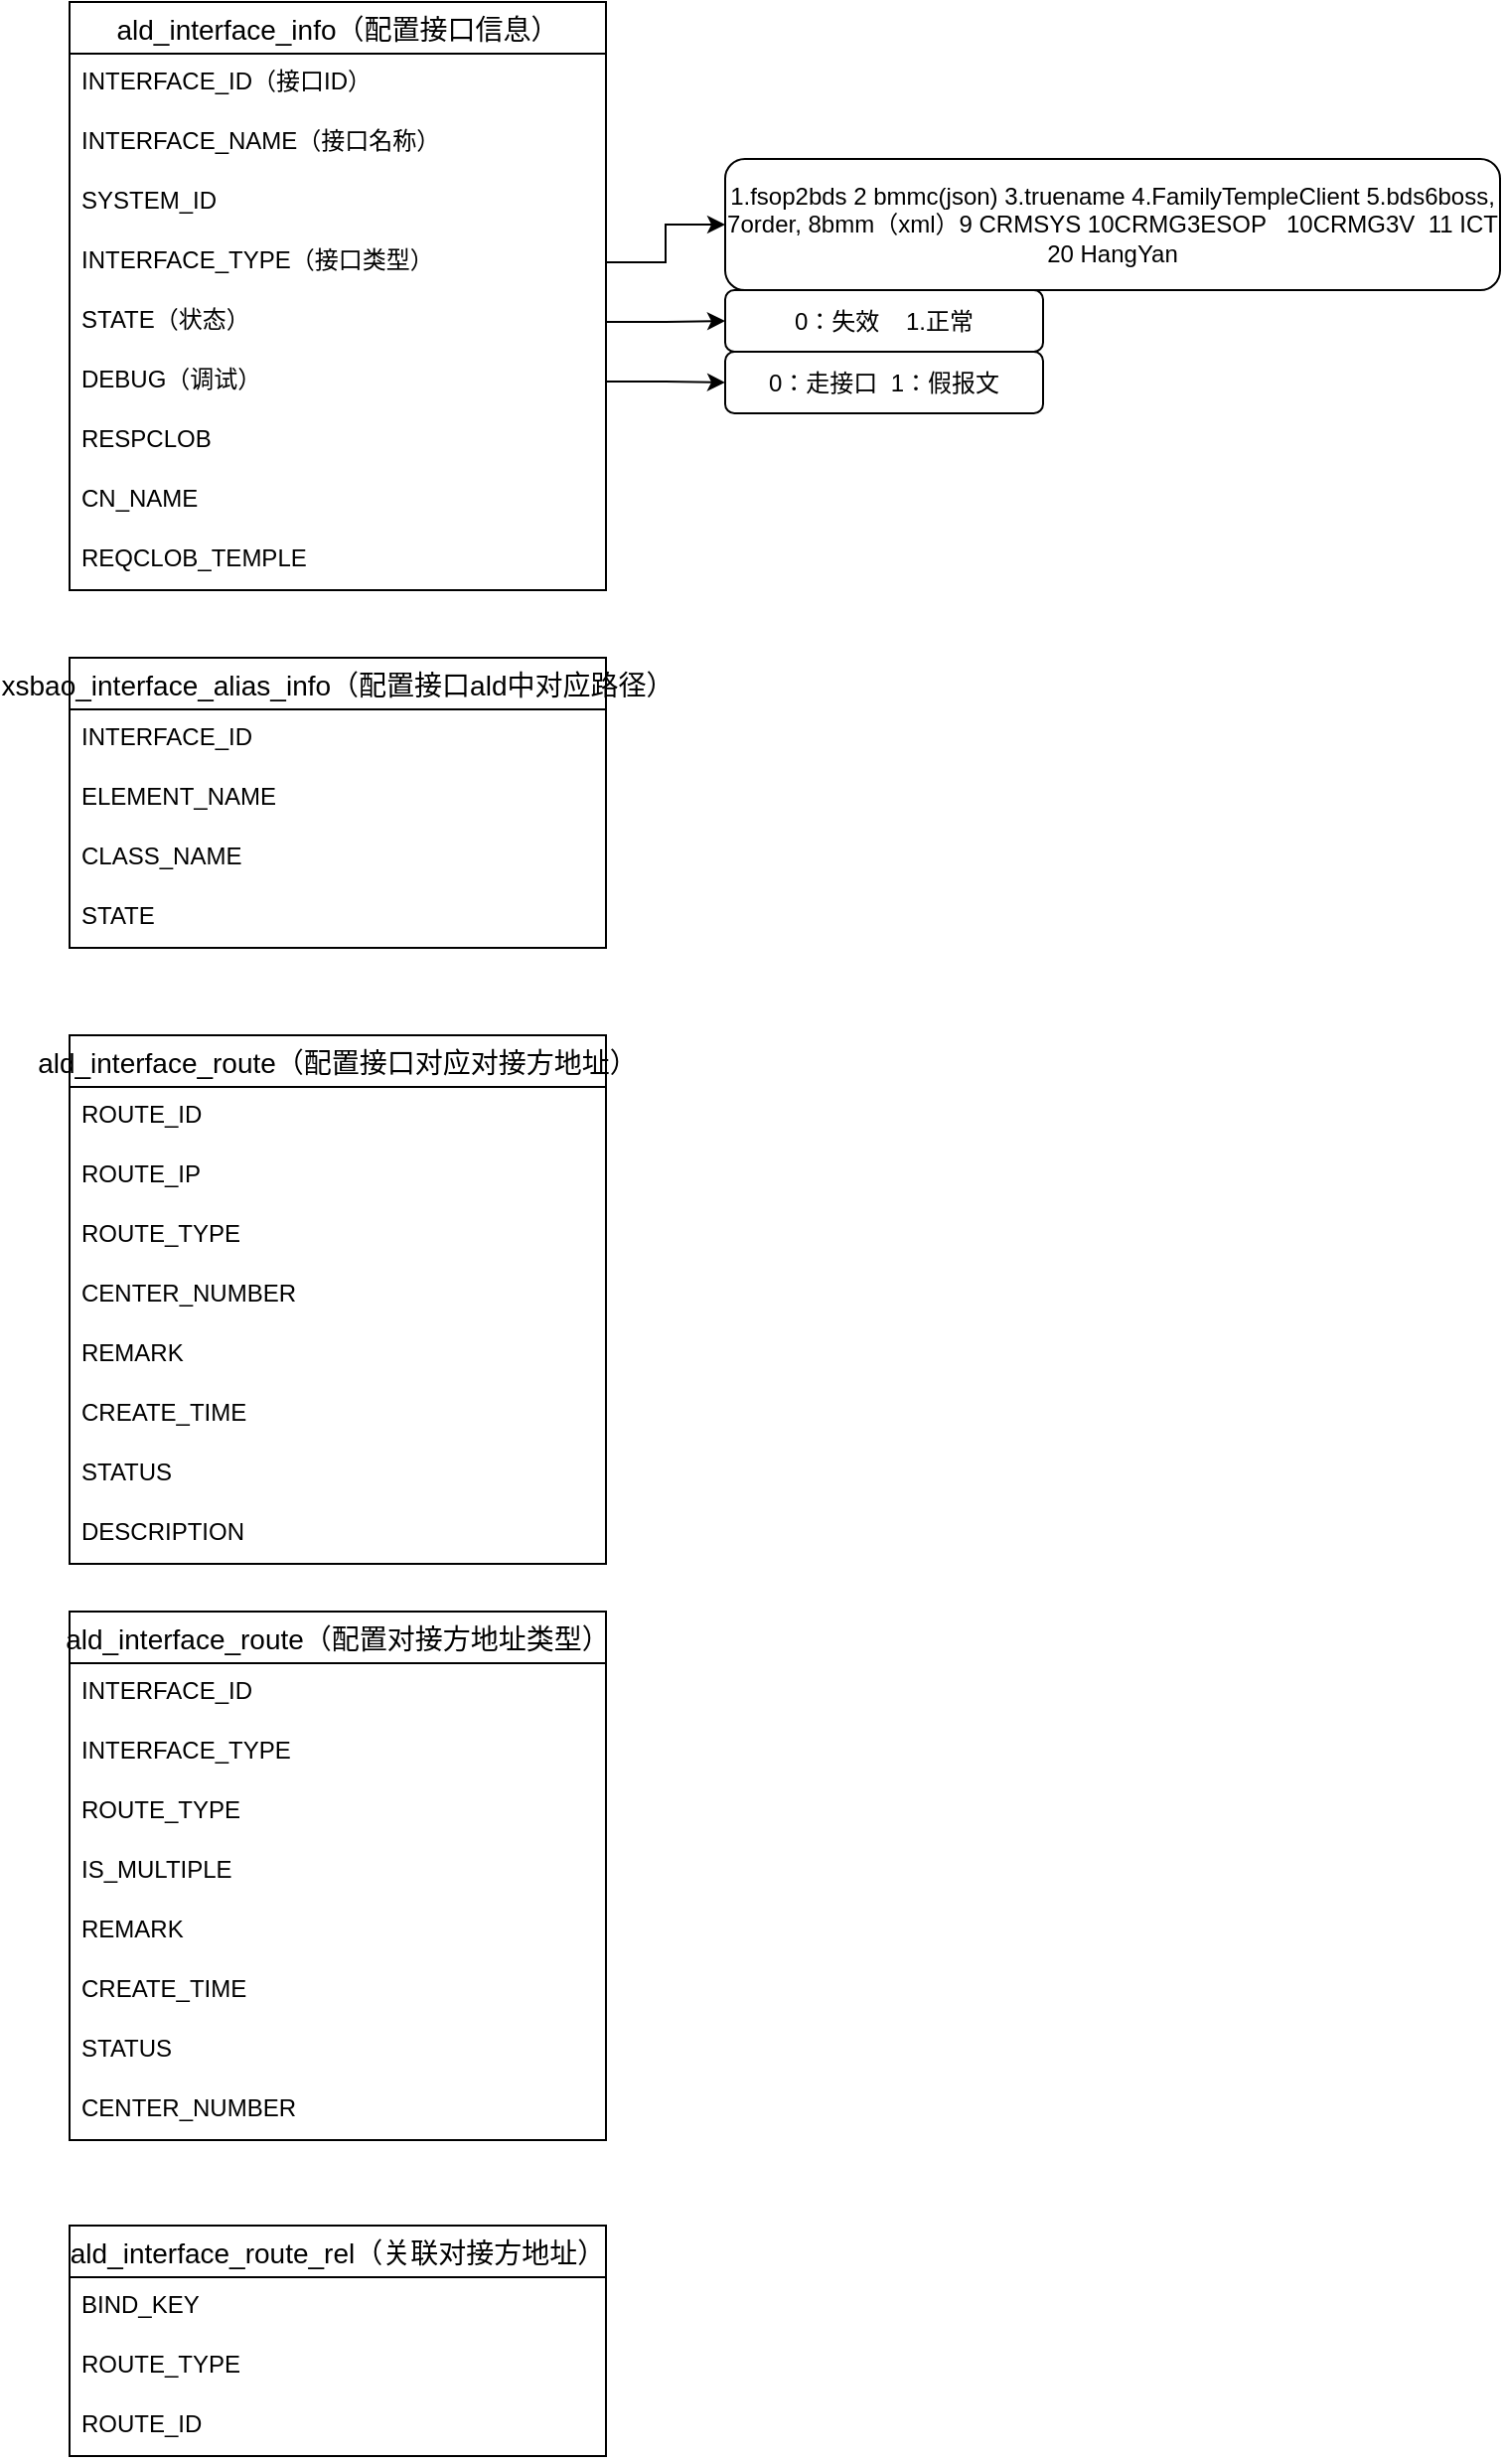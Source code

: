 <mxfile version="16.6.5" type="github">
  <diagram id="VT9u9edFvtR7_qxlZmXA" name="第 1 页">
    <mxGraphModel dx="868" dy="468" grid="1" gridSize="10" guides="1" tooltips="1" connect="1" arrows="1" fold="1" page="1" pageScale="1" pageWidth="827" pageHeight="1169" math="0" shadow="0">
      <root>
        <mxCell id="0" />
        <mxCell id="1" parent="0" />
        <mxCell id="A01Ce_cHvZfdbfx237B9-5" value="ald_interface_info（配置接口信息）" style="swimlane;fontStyle=0;childLayout=stackLayout;horizontal=1;startSize=26;horizontalStack=0;resizeParent=1;resizeParentMax=0;resizeLast=0;collapsible=1;marginBottom=0;align=center;fontSize=14;" vertex="1" parent="1">
          <mxGeometry x="120" y="50" width="270" height="296" as="geometry">
            <mxRectangle x="190" y="50" width="140" height="26" as="alternateBounds" />
          </mxGeometry>
        </mxCell>
        <mxCell id="A01Ce_cHvZfdbfx237B9-6" value="INTERFACE_ID（接口ID）" style="text;strokeColor=none;fillColor=none;spacingLeft=4;spacingRight=4;overflow=hidden;rotatable=0;points=[[0,0.5],[1,0.5]];portConstraint=eastwest;fontSize=12;" vertex="1" parent="A01Ce_cHvZfdbfx237B9-5">
          <mxGeometry y="26" width="270" height="30" as="geometry" />
        </mxCell>
        <mxCell id="A01Ce_cHvZfdbfx237B9-7" value="INTERFACE_NAME（接口名称）" style="text;strokeColor=none;fillColor=none;spacingLeft=4;spacingRight=4;overflow=hidden;rotatable=0;points=[[0,0.5],[1,0.5]];portConstraint=eastwest;fontSize=12;" vertex="1" parent="A01Ce_cHvZfdbfx237B9-5">
          <mxGeometry y="56" width="270" height="30" as="geometry" />
        </mxCell>
        <mxCell id="A01Ce_cHvZfdbfx237B9-8" value="SYSTEM_ID" style="text;strokeColor=none;fillColor=none;spacingLeft=4;spacingRight=4;overflow=hidden;rotatable=0;points=[[0,0.5],[1,0.5]];portConstraint=eastwest;fontSize=12;" vertex="1" parent="A01Ce_cHvZfdbfx237B9-5">
          <mxGeometry y="86" width="270" height="30" as="geometry" />
        </mxCell>
        <mxCell id="A01Ce_cHvZfdbfx237B9-13" value="INTERFACE_TYPE（接口类型）" style="text;strokeColor=none;fillColor=none;spacingLeft=4;spacingRight=4;overflow=hidden;rotatable=0;points=[[0,0.5],[1,0.5]];portConstraint=eastwest;fontSize=12;" vertex="1" parent="A01Ce_cHvZfdbfx237B9-5">
          <mxGeometry y="116" width="270" height="30" as="geometry" />
        </mxCell>
        <mxCell id="A01Ce_cHvZfdbfx237B9-15" value="STATE（状态）" style="text;strokeColor=none;fillColor=none;spacingLeft=4;spacingRight=4;overflow=hidden;rotatable=0;points=[[0,0.5],[1,0.5]];portConstraint=eastwest;fontSize=12;" vertex="1" parent="A01Ce_cHvZfdbfx237B9-5">
          <mxGeometry y="146" width="270" height="30" as="geometry" />
        </mxCell>
        <mxCell id="A01Ce_cHvZfdbfx237B9-14" value="DEBUG（调试）" style="text;strokeColor=none;fillColor=none;spacingLeft=4;spacingRight=4;overflow=hidden;rotatable=0;points=[[0,0.5],[1,0.5]];portConstraint=eastwest;fontSize=12;" vertex="1" parent="A01Ce_cHvZfdbfx237B9-5">
          <mxGeometry y="176" width="270" height="30" as="geometry" />
        </mxCell>
        <mxCell id="A01Ce_cHvZfdbfx237B9-16" value="RESPCLOB" style="text;strokeColor=none;fillColor=none;spacingLeft=4;spacingRight=4;overflow=hidden;rotatable=0;points=[[0,0.5],[1,0.5]];portConstraint=eastwest;fontSize=12;" vertex="1" parent="A01Ce_cHvZfdbfx237B9-5">
          <mxGeometry y="206" width="270" height="30" as="geometry" />
        </mxCell>
        <mxCell id="A01Ce_cHvZfdbfx237B9-17" value="CN_NAME" style="text;strokeColor=none;fillColor=none;spacingLeft=4;spacingRight=4;overflow=hidden;rotatable=0;points=[[0,0.5],[1,0.5]];portConstraint=eastwest;fontSize=12;" vertex="1" parent="A01Ce_cHvZfdbfx237B9-5">
          <mxGeometry y="236" width="270" height="30" as="geometry" />
        </mxCell>
        <mxCell id="A01Ce_cHvZfdbfx237B9-18" value="REQCLOB_TEMPLE" style="text;strokeColor=none;fillColor=none;spacingLeft=4;spacingRight=4;overflow=hidden;rotatable=0;points=[[0,0.5],[1,0.5]];portConstraint=eastwest;fontSize=12;" vertex="1" parent="A01Ce_cHvZfdbfx237B9-5">
          <mxGeometry y="266" width="270" height="30" as="geometry" />
        </mxCell>
        <mxCell id="A01Ce_cHvZfdbfx237B9-20" value="&lt;div&gt;&lt;span style=&quot;font-size: 12px&quot;&gt;1.fsop2bds 2 bmmc(json) 3.truename 4.FamilyTempleClient 5.bds6boss, 7order, 8bmm（xml）9 CRMSYS 10&lt;/span&gt;&lt;span&gt;CRMG3ESOP&amp;nbsp; &amp;nbsp;10&lt;/span&gt;&lt;span&gt;CRMG3V&amp;nbsp; 11 ICT 20 HangYan&lt;/span&gt;&lt;/div&gt;" style="rounded=1;whiteSpace=wrap;html=1;" vertex="1" parent="1">
          <mxGeometry x="450" y="129" width="390" height="66" as="geometry" />
        </mxCell>
        <mxCell id="A01Ce_cHvZfdbfx237B9-21" style="edgeStyle=orthogonalEdgeStyle;rounded=0;orthogonalLoop=1;jettySize=auto;html=1;entryX=0;entryY=0.5;entryDx=0;entryDy=0;" edge="1" parent="1" source="A01Ce_cHvZfdbfx237B9-13" target="A01Ce_cHvZfdbfx237B9-20">
          <mxGeometry relative="1" as="geometry" />
        </mxCell>
        <mxCell id="A01Ce_cHvZfdbfx237B9-22" value="&lt;span style=&quot;font-size: 12px&quot;&gt;0：失效&amp;nbsp; &amp;nbsp; 1.正常&lt;/span&gt;" style="rounded=1;whiteSpace=wrap;html=1;" vertex="1" parent="1">
          <mxGeometry x="450" y="195" width="160" height="31" as="geometry" />
        </mxCell>
        <mxCell id="A01Ce_cHvZfdbfx237B9-23" value="&lt;span style=&quot;font-size: 12px&quot;&gt;0：走接口&amp;nbsp; 1：假报文&lt;/span&gt;" style="rounded=1;whiteSpace=wrap;html=1;" vertex="1" parent="1">
          <mxGeometry x="450" y="226" width="160" height="31" as="geometry" />
        </mxCell>
        <mxCell id="A01Ce_cHvZfdbfx237B9-24" style="edgeStyle=orthogonalEdgeStyle;rounded=0;orthogonalLoop=1;jettySize=auto;html=1;entryX=0;entryY=0.5;entryDx=0;entryDy=0;" edge="1" parent="1" source="A01Ce_cHvZfdbfx237B9-15" target="A01Ce_cHvZfdbfx237B9-22">
          <mxGeometry relative="1" as="geometry" />
        </mxCell>
        <mxCell id="A01Ce_cHvZfdbfx237B9-26" style="edgeStyle=orthogonalEdgeStyle;rounded=0;orthogonalLoop=1;jettySize=auto;html=1;entryX=0;entryY=0.5;entryDx=0;entryDy=0;" edge="1" parent="1" source="A01Ce_cHvZfdbfx237B9-14" target="A01Ce_cHvZfdbfx237B9-23">
          <mxGeometry relative="1" as="geometry" />
        </mxCell>
        <mxCell id="A01Ce_cHvZfdbfx237B9-27" value="xsbao_interface_alias_info（配置接口ald中对应路径）" style="swimlane;fontStyle=0;childLayout=stackLayout;horizontal=1;startSize=26;horizontalStack=0;resizeParent=1;resizeParentMax=0;resizeLast=0;collapsible=1;marginBottom=0;align=center;fontSize=14;" vertex="1" parent="1">
          <mxGeometry x="120" y="380" width="270" height="146" as="geometry">
            <mxRectangle x="190" y="50" width="140" height="26" as="alternateBounds" />
          </mxGeometry>
        </mxCell>
        <mxCell id="A01Ce_cHvZfdbfx237B9-28" value="INTERFACE_ID" style="text;strokeColor=none;fillColor=none;spacingLeft=4;spacingRight=4;overflow=hidden;rotatable=0;points=[[0,0.5],[1,0.5]];portConstraint=eastwest;fontSize=12;" vertex="1" parent="A01Ce_cHvZfdbfx237B9-27">
          <mxGeometry y="26" width="270" height="30" as="geometry" />
        </mxCell>
        <mxCell id="A01Ce_cHvZfdbfx237B9-29" value="ELEMENT_NAME" style="text;strokeColor=none;fillColor=none;spacingLeft=4;spacingRight=4;overflow=hidden;rotatable=0;points=[[0,0.5],[1,0.5]];portConstraint=eastwest;fontSize=12;" vertex="1" parent="A01Ce_cHvZfdbfx237B9-27">
          <mxGeometry y="56" width="270" height="30" as="geometry" />
        </mxCell>
        <mxCell id="A01Ce_cHvZfdbfx237B9-30" value="CLASS_NAME" style="text;strokeColor=none;fillColor=none;spacingLeft=4;spacingRight=4;overflow=hidden;rotatable=0;points=[[0,0.5],[1,0.5]];portConstraint=eastwest;fontSize=12;" vertex="1" parent="A01Ce_cHvZfdbfx237B9-27">
          <mxGeometry y="86" width="270" height="30" as="geometry" />
        </mxCell>
        <mxCell id="A01Ce_cHvZfdbfx237B9-31" value="STATE" style="text;strokeColor=none;fillColor=none;spacingLeft=4;spacingRight=4;overflow=hidden;rotatable=0;points=[[0,0.5],[1,0.5]];portConstraint=eastwest;fontSize=12;" vertex="1" parent="A01Ce_cHvZfdbfx237B9-27">
          <mxGeometry y="116" width="270" height="30" as="geometry" />
        </mxCell>
        <mxCell id="A01Ce_cHvZfdbfx237B9-37" value="ald_interface_route（配置接口对应对接方地址）" style="swimlane;fontStyle=0;childLayout=stackLayout;horizontal=1;startSize=26;horizontalStack=0;resizeParent=1;resizeParentMax=0;resizeLast=0;collapsible=1;marginBottom=0;align=center;fontSize=14;" vertex="1" parent="1">
          <mxGeometry x="120" y="570" width="270" height="266" as="geometry">
            <mxRectangle x="190" y="50" width="140" height="26" as="alternateBounds" />
          </mxGeometry>
        </mxCell>
        <mxCell id="A01Ce_cHvZfdbfx237B9-38" value="ROUTE_ID" style="text;strokeColor=none;fillColor=none;spacingLeft=4;spacingRight=4;overflow=hidden;rotatable=0;points=[[0,0.5],[1,0.5]];portConstraint=eastwest;fontSize=12;" vertex="1" parent="A01Ce_cHvZfdbfx237B9-37">
          <mxGeometry y="26" width="270" height="30" as="geometry" />
        </mxCell>
        <mxCell id="A01Ce_cHvZfdbfx237B9-39" value="ROUTE_IP" style="text;strokeColor=none;fillColor=none;spacingLeft=4;spacingRight=4;overflow=hidden;rotatable=0;points=[[0,0.5],[1,0.5]];portConstraint=eastwest;fontSize=12;" vertex="1" parent="A01Ce_cHvZfdbfx237B9-37">
          <mxGeometry y="56" width="270" height="30" as="geometry" />
        </mxCell>
        <mxCell id="A01Ce_cHvZfdbfx237B9-40" value="ROUTE_TYPE" style="text;strokeColor=none;fillColor=none;spacingLeft=4;spacingRight=4;overflow=hidden;rotatable=0;points=[[0,0.5],[1,0.5]];portConstraint=eastwest;fontSize=12;" vertex="1" parent="A01Ce_cHvZfdbfx237B9-37">
          <mxGeometry y="86" width="270" height="30" as="geometry" />
        </mxCell>
        <mxCell id="A01Ce_cHvZfdbfx237B9-41" value="CENTER_NUMBER" style="text;strokeColor=none;fillColor=none;spacingLeft=4;spacingRight=4;overflow=hidden;rotatable=0;points=[[0,0.5],[1,0.5]];portConstraint=eastwest;fontSize=12;" vertex="1" parent="A01Ce_cHvZfdbfx237B9-37">
          <mxGeometry y="116" width="270" height="30" as="geometry" />
        </mxCell>
        <mxCell id="A01Ce_cHvZfdbfx237B9-42" value="REMARK" style="text;strokeColor=none;fillColor=none;spacingLeft=4;spacingRight=4;overflow=hidden;rotatable=0;points=[[0,0.5],[1,0.5]];portConstraint=eastwest;fontSize=12;" vertex="1" parent="A01Ce_cHvZfdbfx237B9-37">
          <mxGeometry y="146" width="270" height="30" as="geometry" />
        </mxCell>
        <mxCell id="A01Ce_cHvZfdbfx237B9-43" value="CREATE_TIME" style="text;strokeColor=none;fillColor=none;spacingLeft=4;spacingRight=4;overflow=hidden;rotatable=0;points=[[0,0.5],[1,0.5]];portConstraint=eastwest;fontSize=12;" vertex="1" parent="A01Ce_cHvZfdbfx237B9-37">
          <mxGeometry y="176" width="270" height="30" as="geometry" />
        </mxCell>
        <mxCell id="A01Ce_cHvZfdbfx237B9-44" value="STATUS" style="text;strokeColor=none;fillColor=none;spacingLeft=4;spacingRight=4;overflow=hidden;rotatable=0;points=[[0,0.5],[1,0.5]];portConstraint=eastwest;fontSize=12;" vertex="1" parent="A01Ce_cHvZfdbfx237B9-37">
          <mxGeometry y="206" width="270" height="30" as="geometry" />
        </mxCell>
        <mxCell id="A01Ce_cHvZfdbfx237B9-45" value="DESCRIPTION" style="text;strokeColor=none;fillColor=none;spacingLeft=4;spacingRight=4;overflow=hidden;rotatable=0;points=[[0,0.5],[1,0.5]];portConstraint=eastwest;fontSize=12;" vertex="1" parent="A01Ce_cHvZfdbfx237B9-37">
          <mxGeometry y="236" width="270" height="30" as="geometry" />
        </mxCell>
        <mxCell id="A01Ce_cHvZfdbfx237B9-47" value="ald_interface_route（配置对接方地址类型）" style="swimlane;fontStyle=0;childLayout=stackLayout;horizontal=1;startSize=26;horizontalStack=0;resizeParent=1;resizeParentMax=0;resizeLast=0;collapsible=1;marginBottom=0;align=center;fontSize=14;" vertex="1" parent="1">
          <mxGeometry x="120" y="860" width="270" height="266" as="geometry">
            <mxRectangle x="190" y="50" width="140" height="26" as="alternateBounds" />
          </mxGeometry>
        </mxCell>
        <mxCell id="A01Ce_cHvZfdbfx237B9-48" value="INTERFACE_ID" style="text;strokeColor=none;fillColor=none;spacingLeft=4;spacingRight=4;overflow=hidden;rotatable=0;points=[[0,0.5],[1,0.5]];portConstraint=eastwest;fontSize=12;" vertex="1" parent="A01Ce_cHvZfdbfx237B9-47">
          <mxGeometry y="26" width="270" height="30" as="geometry" />
        </mxCell>
        <mxCell id="A01Ce_cHvZfdbfx237B9-49" value="INTERFACE_TYPE" style="text;strokeColor=none;fillColor=none;spacingLeft=4;spacingRight=4;overflow=hidden;rotatable=0;points=[[0,0.5],[1,0.5]];portConstraint=eastwest;fontSize=12;" vertex="1" parent="A01Ce_cHvZfdbfx237B9-47">
          <mxGeometry y="56" width="270" height="30" as="geometry" />
        </mxCell>
        <mxCell id="A01Ce_cHvZfdbfx237B9-50" value="ROUTE_TYPE" style="text;strokeColor=none;fillColor=none;spacingLeft=4;spacingRight=4;overflow=hidden;rotatable=0;points=[[0,0.5],[1,0.5]];portConstraint=eastwest;fontSize=12;" vertex="1" parent="A01Ce_cHvZfdbfx237B9-47">
          <mxGeometry y="86" width="270" height="30" as="geometry" />
        </mxCell>
        <mxCell id="A01Ce_cHvZfdbfx237B9-51" value="IS_MULTIPLE" style="text;strokeColor=none;fillColor=none;spacingLeft=4;spacingRight=4;overflow=hidden;rotatable=0;points=[[0,0.5],[1,0.5]];portConstraint=eastwest;fontSize=12;" vertex="1" parent="A01Ce_cHvZfdbfx237B9-47">
          <mxGeometry y="116" width="270" height="30" as="geometry" />
        </mxCell>
        <mxCell id="A01Ce_cHvZfdbfx237B9-52" value="REMARK" style="text;strokeColor=none;fillColor=none;spacingLeft=4;spacingRight=4;overflow=hidden;rotatable=0;points=[[0,0.5],[1,0.5]];portConstraint=eastwest;fontSize=12;" vertex="1" parent="A01Ce_cHvZfdbfx237B9-47">
          <mxGeometry y="146" width="270" height="30" as="geometry" />
        </mxCell>
        <mxCell id="A01Ce_cHvZfdbfx237B9-53" value="CREATE_TIME" style="text;strokeColor=none;fillColor=none;spacingLeft=4;spacingRight=4;overflow=hidden;rotatable=0;points=[[0,0.5],[1,0.5]];portConstraint=eastwest;fontSize=12;" vertex="1" parent="A01Ce_cHvZfdbfx237B9-47">
          <mxGeometry y="176" width="270" height="30" as="geometry" />
        </mxCell>
        <mxCell id="A01Ce_cHvZfdbfx237B9-54" value="STATUS" style="text;strokeColor=none;fillColor=none;spacingLeft=4;spacingRight=4;overflow=hidden;rotatable=0;points=[[0,0.5],[1,0.5]];portConstraint=eastwest;fontSize=12;" vertex="1" parent="A01Ce_cHvZfdbfx237B9-47">
          <mxGeometry y="206" width="270" height="30" as="geometry" />
        </mxCell>
        <mxCell id="A01Ce_cHvZfdbfx237B9-55" value="CENTER_NUMBER" style="text;strokeColor=none;fillColor=none;spacingLeft=4;spacingRight=4;overflow=hidden;rotatable=0;points=[[0,0.5],[1,0.5]];portConstraint=eastwest;fontSize=12;" vertex="1" parent="A01Ce_cHvZfdbfx237B9-47">
          <mxGeometry y="236" width="270" height="30" as="geometry" />
        </mxCell>
        <mxCell id="A01Ce_cHvZfdbfx237B9-57" value="ald_interface_route_rel（关联对接方地址）" style="swimlane;fontStyle=0;childLayout=stackLayout;horizontal=1;startSize=26;horizontalStack=0;resizeParent=1;resizeParentMax=0;resizeLast=0;collapsible=1;marginBottom=0;align=center;fontSize=14;" vertex="1" parent="1">
          <mxGeometry x="120" y="1169" width="270" height="116" as="geometry">
            <mxRectangle x="190" y="50" width="140" height="26" as="alternateBounds" />
          </mxGeometry>
        </mxCell>
        <mxCell id="A01Ce_cHvZfdbfx237B9-58" value="BIND_KEY" style="text;strokeColor=none;fillColor=none;spacingLeft=4;spacingRight=4;overflow=hidden;rotatable=0;points=[[0,0.5],[1,0.5]];portConstraint=eastwest;fontSize=12;" vertex="1" parent="A01Ce_cHvZfdbfx237B9-57">
          <mxGeometry y="26" width="270" height="30" as="geometry" />
        </mxCell>
        <mxCell id="A01Ce_cHvZfdbfx237B9-59" value="ROUTE_TYPE" style="text;strokeColor=none;fillColor=none;spacingLeft=4;spacingRight=4;overflow=hidden;rotatable=0;points=[[0,0.5],[1,0.5]];portConstraint=eastwest;fontSize=12;" vertex="1" parent="A01Ce_cHvZfdbfx237B9-57">
          <mxGeometry y="56" width="270" height="30" as="geometry" />
        </mxCell>
        <mxCell id="A01Ce_cHvZfdbfx237B9-60" value="ROUTE_ID" style="text;strokeColor=none;fillColor=none;spacingLeft=4;spacingRight=4;overflow=hidden;rotatable=0;points=[[0,0.5],[1,0.5]];portConstraint=eastwest;fontSize=12;" vertex="1" parent="A01Ce_cHvZfdbfx237B9-57">
          <mxGeometry y="86" width="270" height="30" as="geometry" />
        </mxCell>
      </root>
    </mxGraphModel>
  </diagram>
</mxfile>
